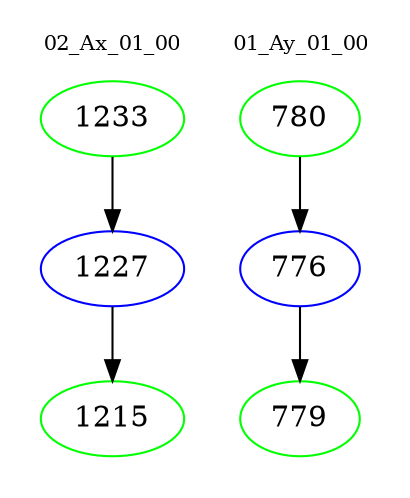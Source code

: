 digraph{
subgraph cluster_0 {
color = white
label = "02_Ax_01_00";
fontsize=10;
T0_1233 [label="1233", color="green"]
T0_1233 -> T0_1227 [color="black"]
T0_1227 [label="1227", color="blue"]
T0_1227 -> T0_1215 [color="black"]
T0_1215 [label="1215", color="green"]
}
subgraph cluster_1 {
color = white
label = "01_Ay_01_00";
fontsize=10;
T1_780 [label="780", color="green"]
T1_780 -> T1_776 [color="black"]
T1_776 [label="776", color="blue"]
T1_776 -> T1_779 [color="black"]
T1_779 [label="779", color="green"]
}
}
